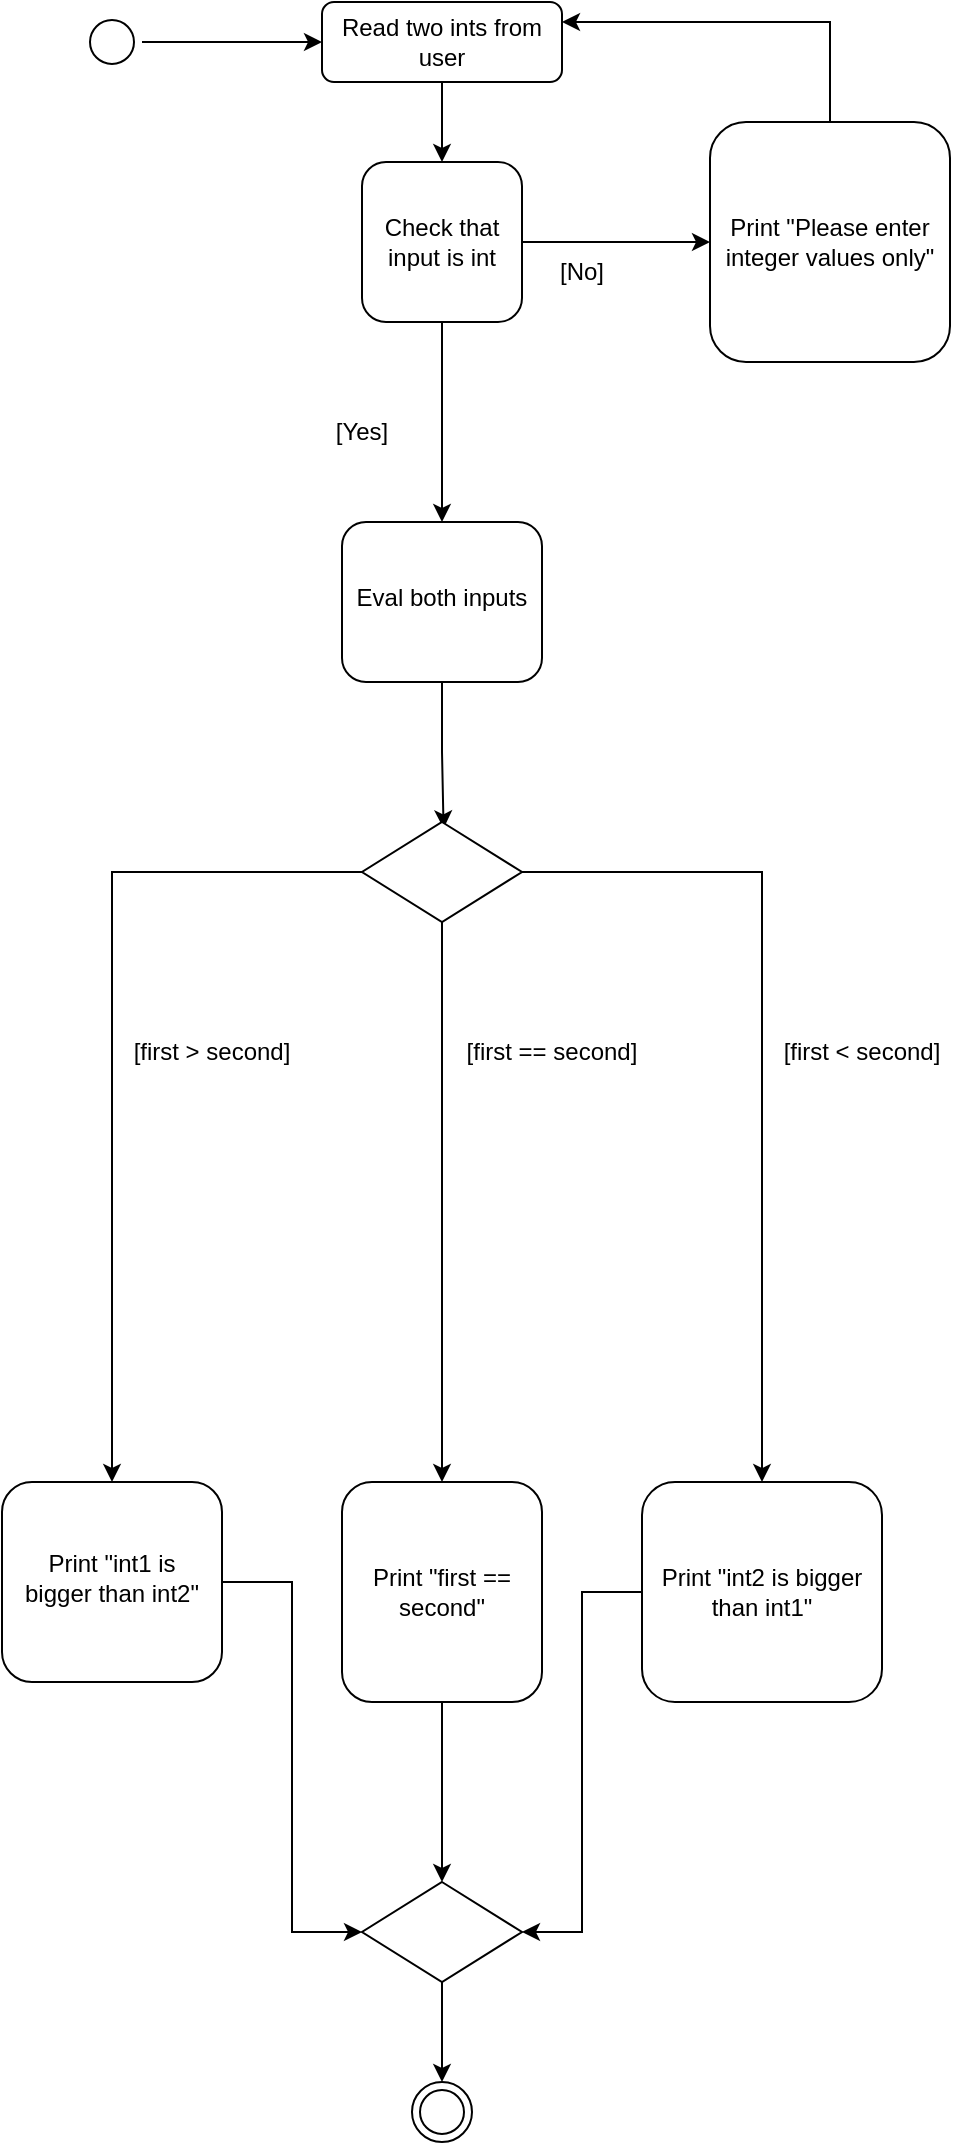 <mxfile version="24.7.8">
  <diagram id="C5RBs43oDa-KdzZeNtuy" name="Page-1">
    <mxGraphModel dx="1434" dy="907" grid="1" gridSize="10" guides="1" tooltips="1" connect="1" arrows="1" fold="1" page="1" pageScale="1" pageWidth="827" pageHeight="1169" math="0" shadow="0">
      <root>
        <mxCell id="WIyWlLk6GJQsqaUBKTNV-0" />
        <mxCell id="WIyWlLk6GJQsqaUBKTNV-1" parent="WIyWlLk6GJQsqaUBKTNV-0" />
        <mxCell id="14M1yNJ3esMRW45qeNNq-22" style="edgeStyle=orthogonalEdgeStyle;rounded=0;orthogonalLoop=1;jettySize=auto;html=1;entryX=0.5;entryY=0;entryDx=0;entryDy=0;" parent="WIyWlLk6GJQsqaUBKTNV-1" source="WIyWlLk6GJQsqaUBKTNV-3" target="14M1yNJ3esMRW45qeNNq-21" edge="1">
          <mxGeometry relative="1" as="geometry" />
        </mxCell>
        <mxCell id="WIyWlLk6GJQsqaUBKTNV-3" value="Read two ints from user" style="rounded=1;whiteSpace=wrap;html=1;fontSize=12;glass=0;strokeWidth=1;shadow=0;" parent="WIyWlLk6GJQsqaUBKTNV-1" vertex="1">
          <mxGeometry x="160" y="20" width="120" height="40" as="geometry" />
        </mxCell>
        <mxCell id="WIyWlLk6GJQsqaUBKTNV-6" value="Eval both inputs" style="rounded=1;whiteSpace=wrap;html=1;shadow=0;fontFamily=Helvetica;fontSize=12;align=center;strokeWidth=1;spacing=6;spacingTop=-4;" parent="WIyWlLk6GJQsqaUBKTNV-1" vertex="1">
          <mxGeometry x="170" y="280" width="100" height="80" as="geometry" />
        </mxCell>
        <mxCell id="EaA5xvVxkN2kdiMZyjOi-9" style="edgeStyle=orthogonalEdgeStyle;shape=connector;rounded=0;orthogonalLoop=1;jettySize=auto;html=1;entryX=0;entryY=0.5;entryDx=0;entryDy=0;strokeColor=default;align=center;verticalAlign=middle;fontFamily=Helvetica;fontSize=11;fontColor=default;labelBackgroundColor=default;endArrow=classic;" parent="WIyWlLk6GJQsqaUBKTNV-1" source="WIyWlLk6GJQsqaUBKTNV-10" target="EaA5xvVxkN2kdiMZyjOi-8" edge="1">
          <mxGeometry relative="1" as="geometry" />
        </mxCell>
        <mxCell id="WIyWlLk6GJQsqaUBKTNV-10" value="Print &quot;int1 is bigger than int2&quot;" style="rounded=1;whiteSpace=wrap;html=1;shadow=0;fontFamily=Helvetica;fontSize=12;align=center;strokeWidth=1;spacing=6;spacingTop=-4;" parent="WIyWlLk6GJQsqaUBKTNV-1" vertex="1">
          <mxGeometry y="760" width="110" height="100" as="geometry" />
        </mxCell>
        <mxCell id="EaA5xvVxkN2kdiMZyjOi-11" style="edgeStyle=orthogonalEdgeStyle;shape=connector;rounded=0;orthogonalLoop=1;jettySize=auto;html=1;entryX=1;entryY=0.5;entryDx=0;entryDy=0;strokeColor=default;align=center;verticalAlign=middle;fontFamily=Helvetica;fontSize=11;fontColor=default;labelBackgroundColor=default;endArrow=classic;" parent="WIyWlLk6GJQsqaUBKTNV-1" source="14M1yNJ3esMRW45qeNNq-0" target="EaA5xvVxkN2kdiMZyjOi-8" edge="1">
          <mxGeometry relative="1" as="geometry" />
        </mxCell>
        <mxCell id="14M1yNJ3esMRW45qeNNq-0" value="Print &quot;int2 is bigger than int1&quot;" style="rounded=1;whiteSpace=wrap;html=1;align=center;verticalAlign=middle;" parent="WIyWlLk6GJQsqaUBKTNV-1" vertex="1">
          <mxGeometry x="320" y="760" width="120" height="110" as="geometry" />
        </mxCell>
        <mxCell id="14M1yNJ3esMRW45qeNNq-17" value="[first == second]" style="text;html=1;align=center;verticalAlign=middle;whiteSpace=wrap;rounded=0;" parent="WIyWlLk6GJQsqaUBKTNV-1" vertex="1">
          <mxGeometry x="230" y="530" width="90" height="30" as="geometry" />
        </mxCell>
        <mxCell id="EaA5xvVxkN2kdiMZyjOi-10" style="edgeStyle=orthogonalEdgeStyle;shape=connector;rounded=0;orthogonalLoop=1;jettySize=auto;html=1;entryX=0.5;entryY=0;entryDx=0;entryDy=0;strokeColor=default;align=center;verticalAlign=middle;fontFamily=Helvetica;fontSize=11;fontColor=default;labelBackgroundColor=default;endArrow=classic;" parent="WIyWlLk6GJQsqaUBKTNV-1" source="14M1yNJ3esMRW45qeNNq-18" target="EaA5xvVxkN2kdiMZyjOi-8" edge="1">
          <mxGeometry relative="1" as="geometry" />
        </mxCell>
        <mxCell id="14M1yNJ3esMRW45qeNNq-18" value="Print &quot;first == second&quot;" style="rounded=1;whiteSpace=wrap;html=1;" parent="WIyWlLk6GJQsqaUBKTNV-1" vertex="1">
          <mxGeometry x="170" y="760" width="100" height="110" as="geometry" />
        </mxCell>
        <mxCell id="14M1yNJ3esMRW45qeNNq-23" style="edgeStyle=orthogonalEdgeStyle;rounded=0;orthogonalLoop=1;jettySize=auto;html=1;entryX=0.5;entryY=0;entryDx=0;entryDy=0;" parent="WIyWlLk6GJQsqaUBKTNV-1" source="14M1yNJ3esMRW45qeNNq-21" target="WIyWlLk6GJQsqaUBKTNV-6" edge="1">
          <mxGeometry relative="1" as="geometry" />
        </mxCell>
        <mxCell id="14M1yNJ3esMRW45qeNNq-26" style="edgeStyle=orthogonalEdgeStyle;rounded=0;orthogonalLoop=1;jettySize=auto;html=1;entryX=0;entryY=0.5;entryDx=0;entryDy=0;" parent="WIyWlLk6GJQsqaUBKTNV-1" source="14M1yNJ3esMRW45qeNNq-21" target="14M1yNJ3esMRW45qeNNq-25" edge="1">
          <mxGeometry relative="1" as="geometry" />
        </mxCell>
        <mxCell id="14M1yNJ3esMRW45qeNNq-21" value="Check that input is int" style="rounded=1;whiteSpace=wrap;html=1;" parent="WIyWlLk6GJQsqaUBKTNV-1" vertex="1">
          <mxGeometry x="180" y="100" width="80" height="80" as="geometry" />
        </mxCell>
        <mxCell id="14M1yNJ3esMRW45qeNNq-24" value="[Yes]" style="text;html=1;align=center;verticalAlign=middle;whiteSpace=wrap;rounded=0;" parent="WIyWlLk6GJQsqaUBKTNV-1" vertex="1">
          <mxGeometry x="150" y="220" width="60" height="30" as="geometry" />
        </mxCell>
        <mxCell id="14M1yNJ3esMRW45qeNNq-29" style="edgeStyle=orthogonalEdgeStyle;rounded=0;orthogonalLoop=1;jettySize=auto;html=1;exitX=0.5;exitY=0;exitDx=0;exitDy=0;" parent="WIyWlLk6GJQsqaUBKTNV-1" source="14M1yNJ3esMRW45qeNNq-25" edge="1">
          <mxGeometry relative="1" as="geometry">
            <mxPoint x="350" y="110" as="sourcePoint" />
            <mxPoint x="280" y="30" as="targetPoint" />
            <Array as="points">
              <mxPoint x="414" y="30" />
            </Array>
          </mxGeometry>
        </mxCell>
        <mxCell id="14M1yNJ3esMRW45qeNNq-25" value="Print &quot;Please enter integer values only&quot;" style="rounded=1;whiteSpace=wrap;html=1;" parent="WIyWlLk6GJQsqaUBKTNV-1" vertex="1">
          <mxGeometry x="354" y="80" width="120" height="120" as="geometry" />
        </mxCell>
        <mxCell id="14M1yNJ3esMRW45qeNNq-27" value="[No]" style="text;html=1;align=center;verticalAlign=middle;whiteSpace=wrap;rounded=0;" parent="WIyWlLk6GJQsqaUBKTNV-1" vertex="1">
          <mxGeometry x="260" y="140" width="60" height="30" as="geometry" />
        </mxCell>
        <mxCell id="EaA5xvVxkN2kdiMZyjOi-1" value="" style="edgeStyle=orthogonalEdgeStyle;rounded=0;orthogonalLoop=1;jettySize=auto;html=1;entryX=0.51;entryY=0.064;entryDx=0;entryDy=0;entryPerimeter=0;" parent="WIyWlLk6GJQsqaUBKTNV-1" source="WIyWlLk6GJQsqaUBKTNV-6" target="EaA5xvVxkN2kdiMZyjOi-0" edge="1">
          <mxGeometry relative="1" as="geometry">
            <mxPoint x="221" y="767" as="targetPoint" />
            <mxPoint x="220" y="360" as="sourcePoint" />
          </mxGeometry>
        </mxCell>
        <mxCell id="EaA5xvVxkN2kdiMZyjOi-2" style="edgeStyle=orthogonalEdgeStyle;rounded=0;orthogonalLoop=1;jettySize=auto;html=1;entryX=0.5;entryY=0;entryDx=0;entryDy=0;" parent="WIyWlLk6GJQsqaUBKTNV-1" source="EaA5xvVxkN2kdiMZyjOi-0" target="14M1yNJ3esMRW45qeNNq-18" edge="1">
          <mxGeometry relative="1" as="geometry" />
        </mxCell>
        <mxCell id="EaA5xvVxkN2kdiMZyjOi-3" style="edgeStyle=orthogonalEdgeStyle;shape=connector;rounded=0;orthogonalLoop=1;jettySize=auto;html=1;entryX=0.5;entryY=0;entryDx=0;entryDy=0;strokeColor=default;align=center;verticalAlign=middle;fontFamily=Helvetica;fontSize=11;fontColor=default;labelBackgroundColor=default;endArrow=classic;" parent="WIyWlLk6GJQsqaUBKTNV-1" source="EaA5xvVxkN2kdiMZyjOi-0" target="WIyWlLk6GJQsqaUBKTNV-10" edge="1">
          <mxGeometry relative="1" as="geometry" />
        </mxCell>
        <mxCell id="EaA5xvVxkN2kdiMZyjOi-4" style="edgeStyle=orthogonalEdgeStyle;shape=connector;rounded=0;orthogonalLoop=1;jettySize=auto;html=1;strokeColor=default;align=center;verticalAlign=middle;fontFamily=Helvetica;fontSize=11;fontColor=default;labelBackgroundColor=default;endArrow=classic;" parent="WIyWlLk6GJQsqaUBKTNV-1" source="EaA5xvVxkN2kdiMZyjOi-0" target="14M1yNJ3esMRW45qeNNq-0" edge="1">
          <mxGeometry relative="1" as="geometry" />
        </mxCell>
        <mxCell id="EaA5xvVxkN2kdiMZyjOi-0" value="" style="rhombus;whiteSpace=wrap;html=1;" parent="WIyWlLk6GJQsqaUBKTNV-1" vertex="1">
          <mxGeometry x="180" y="430" width="80" height="50" as="geometry" />
        </mxCell>
        <mxCell id="EaA5xvVxkN2kdiMZyjOi-5" value="[first &amp;gt; second]" style="text;html=1;align=center;verticalAlign=middle;whiteSpace=wrap;rounded=0;fontFamily=Helvetica;fontSize=12;fontColor=default;labelBackgroundColor=default;" parent="WIyWlLk6GJQsqaUBKTNV-1" vertex="1">
          <mxGeometry x="60" y="530" width="90" height="30" as="geometry" />
        </mxCell>
        <mxCell id="EaA5xvVxkN2kdiMZyjOi-7" value="[first &amp;lt; second]" style="text;html=1;align=center;verticalAlign=middle;whiteSpace=wrap;rounded=0;fontFamily=Helvetica;fontSize=12;fontColor=default;labelBackgroundColor=default;" parent="WIyWlLk6GJQsqaUBKTNV-1" vertex="1">
          <mxGeometry x="380" y="530" width="100" height="30" as="geometry" />
        </mxCell>
        <mxCell id="EaA5xvVxkN2kdiMZyjOi-13" style="edgeStyle=orthogonalEdgeStyle;shape=connector;rounded=0;orthogonalLoop=1;jettySize=auto;html=1;entryX=0.5;entryY=0;entryDx=0;entryDy=0;strokeColor=default;align=center;verticalAlign=middle;fontFamily=Helvetica;fontSize=11;fontColor=default;labelBackgroundColor=default;endArrow=classic;" parent="WIyWlLk6GJQsqaUBKTNV-1" source="EaA5xvVxkN2kdiMZyjOi-8" target="EaA5xvVxkN2kdiMZyjOi-12" edge="1">
          <mxGeometry relative="1" as="geometry" />
        </mxCell>
        <mxCell id="EaA5xvVxkN2kdiMZyjOi-8" value="" style="rhombus;whiteSpace=wrap;html=1;fontFamily=Helvetica;fontSize=11;fontColor=default;labelBackgroundColor=default;" parent="WIyWlLk6GJQsqaUBKTNV-1" vertex="1">
          <mxGeometry x="180" y="960" width="80" height="50" as="geometry" />
        </mxCell>
        <mxCell id="EaA5xvVxkN2kdiMZyjOi-12" value="" style="ellipse;html=1;shape=endState;fontFamily=Helvetica;fontSize=11;labelBackgroundColor=default;" parent="WIyWlLk6GJQsqaUBKTNV-1" vertex="1">
          <mxGeometry x="205" y="1060" width="30" height="30" as="geometry" />
        </mxCell>
        <mxCell id="EaA5xvVxkN2kdiMZyjOi-17" style="edgeStyle=orthogonalEdgeStyle;shape=connector;rounded=0;orthogonalLoop=1;jettySize=auto;html=1;entryX=0;entryY=0.5;entryDx=0;entryDy=0;strokeColor=default;align=center;verticalAlign=middle;fontFamily=Helvetica;fontSize=11;fontColor=default;labelBackgroundColor=default;endArrow=classic;" parent="WIyWlLk6GJQsqaUBKTNV-1" source="EaA5xvVxkN2kdiMZyjOi-14" target="WIyWlLk6GJQsqaUBKTNV-3" edge="1">
          <mxGeometry relative="1" as="geometry" />
        </mxCell>
        <mxCell id="EaA5xvVxkN2kdiMZyjOi-14" value="" style="ellipse;html=1;shape=startState;fontFamily=Helvetica;fontSize=11;labelBackgroundColor=default;" parent="WIyWlLk6GJQsqaUBKTNV-1" vertex="1">
          <mxGeometry x="40" y="25" width="30" height="30" as="geometry" />
        </mxCell>
      </root>
    </mxGraphModel>
  </diagram>
</mxfile>
